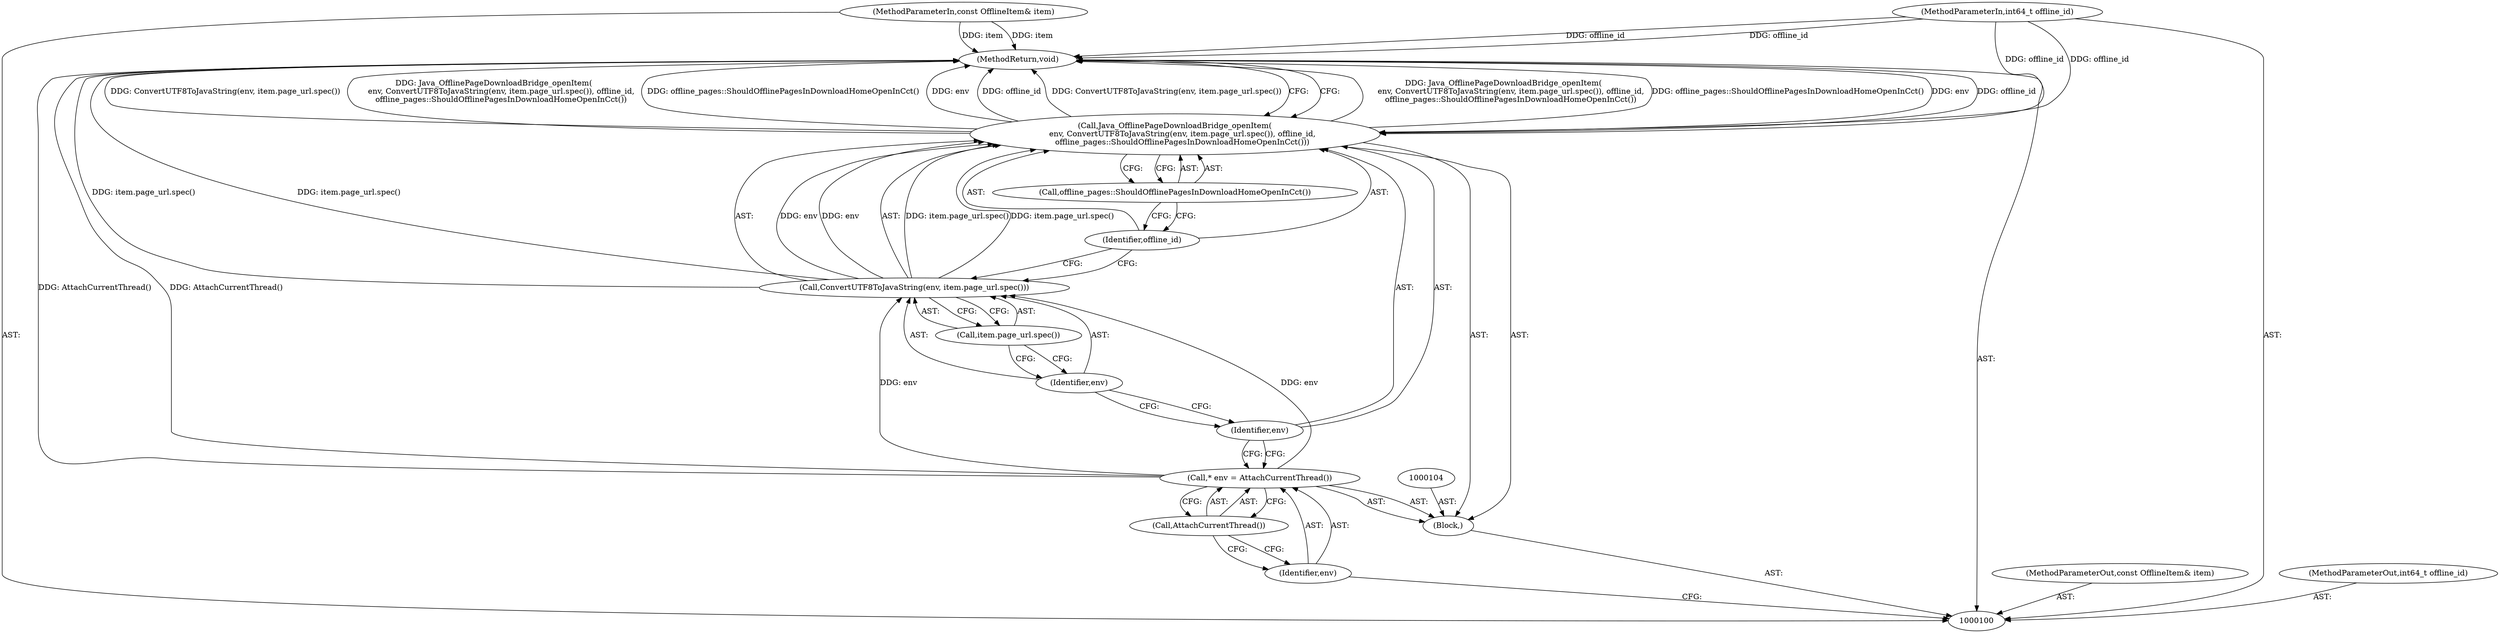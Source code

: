 digraph "0_Chrome_0b1b7baa4695c945a1b0bea1f0636f1219139e8e" {
"1000115" [label="(MethodReturn,void)"];
"1000101" [label="(MethodParameterIn,const OfflineItem& item)"];
"1000147" [label="(MethodParameterOut,const OfflineItem& item)"];
"1000102" [label="(MethodParameterIn,int64_t offline_id)"];
"1000148" [label="(MethodParameterOut,int64_t offline_id)"];
"1000103" [label="(Block,)"];
"1000106" [label="(Identifier,env)"];
"1000107" [label="(Call,AttachCurrentThread())"];
"1000105" [label="(Call,* env = AttachCurrentThread())"];
"1000108" [label="(Call,Java_OfflinePageDownloadBridge_openItem(\n      env, ConvertUTF8ToJavaString(env, item.page_url.spec()), offline_id,\n      offline_pages::ShouldOfflinePagesInDownloadHomeOpenInCct()))"];
"1000110" [label="(Call,ConvertUTF8ToJavaString(env, item.page_url.spec()))"];
"1000111" [label="(Identifier,env)"];
"1000112" [label="(Call,item.page_url.spec())"];
"1000109" [label="(Identifier,env)"];
"1000113" [label="(Identifier,offline_id)"];
"1000114" [label="(Call,offline_pages::ShouldOfflinePagesInDownloadHomeOpenInCct())"];
"1000115" -> "1000100"  [label="AST: "];
"1000115" -> "1000108"  [label="CFG: "];
"1000108" -> "1000115"  [label="DDG: Java_OfflinePageDownloadBridge_openItem(\n      env, ConvertUTF8ToJavaString(env, item.page_url.spec()), offline_id,\n      offline_pages::ShouldOfflinePagesInDownloadHomeOpenInCct())"];
"1000108" -> "1000115"  [label="DDG: offline_pages::ShouldOfflinePagesInDownloadHomeOpenInCct()"];
"1000108" -> "1000115"  [label="DDG: env"];
"1000108" -> "1000115"  [label="DDG: offline_id"];
"1000108" -> "1000115"  [label="DDG: ConvertUTF8ToJavaString(env, item.page_url.spec())"];
"1000105" -> "1000115"  [label="DDG: AttachCurrentThread()"];
"1000102" -> "1000115"  [label="DDG: offline_id"];
"1000110" -> "1000115"  [label="DDG: item.page_url.spec()"];
"1000101" -> "1000115"  [label="DDG: item"];
"1000101" -> "1000100"  [label="AST: "];
"1000101" -> "1000115"  [label="DDG: item"];
"1000147" -> "1000100"  [label="AST: "];
"1000102" -> "1000100"  [label="AST: "];
"1000102" -> "1000115"  [label="DDG: offline_id"];
"1000102" -> "1000108"  [label="DDG: offline_id"];
"1000148" -> "1000100"  [label="AST: "];
"1000103" -> "1000100"  [label="AST: "];
"1000104" -> "1000103"  [label="AST: "];
"1000105" -> "1000103"  [label="AST: "];
"1000108" -> "1000103"  [label="AST: "];
"1000106" -> "1000105"  [label="AST: "];
"1000106" -> "1000100"  [label="CFG: "];
"1000107" -> "1000106"  [label="CFG: "];
"1000107" -> "1000105"  [label="AST: "];
"1000107" -> "1000106"  [label="CFG: "];
"1000105" -> "1000107"  [label="CFG: "];
"1000105" -> "1000103"  [label="AST: "];
"1000105" -> "1000107"  [label="CFG: "];
"1000106" -> "1000105"  [label="AST: "];
"1000107" -> "1000105"  [label="AST: "];
"1000109" -> "1000105"  [label="CFG: "];
"1000105" -> "1000115"  [label="DDG: AttachCurrentThread()"];
"1000105" -> "1000110"  [label="DDG: env"];
"1000108" -> "1000103"  [label="AST: "];
"1000108" -> "1000114"  [label="CFG: "];
"1000109" -> "1000108"  [label="AST: "];
"1000110" -> "1000108"  [label="AST: "];
"1000113" -> "1000108"  [label="AST: "];
"1000114" -> "1000108"  [label="AST: "];
"1000115" -> "1000108"  [label="CFG: "];
"1000108" -> "1000115"  [label="DDG: Java_OfflinePageDownloadBridge_openItem(\n      env, ConvertUTF8ToJavaString(env, item.page_url.spec()), offline_id,\n      offline_pages::ShouldOfflinePagesInDownloadHomeOpenInCct())"];
"1000108" -> "1000115"  [label="DDG: offline_pages::ShouldOfflinePagesInDownloadHomeOpenInCct()"];
"1000108" -> "1000115"  [label="DDG: env"];
"1000108" -> "1000115"  [label="DDG: offline_id"];
"1000108" -> "1000115"  [label="DDG: ConvertUTF8ToJavaString(env, item.page_url.spec())"];
"1000110" -> "1000108"  [label="DDG: env"];
"1000110" -> "1000108"  [label="DDG: item.page_url.spec()"];
"1000102" -> "1000108"  [label="DDG: offline_id"];
"1000110" -> "1000108"  [label="AST: "];
"1000110" -> "1000112"  [label="CFG: "];
"1000111" -> "1000110"  [label="AST: "];
"1000112" -> "1000110"  [label="AST: "];
"1000113" -> "1000110"  [label="CFG: "];
"1000110" -> "1000115"  [label="DDG: item.page_url.spec()"];
"1000110" -> "1000108"  [label="DDG: env"];
"1000110" -> "1000108"  [label="DDG: item.page_url.spec()"];
"1000105" -> "1000110"  [label="DDG: env"];
"1000111" -> "1000110"  [label="AST: "];
"1000111" -> "1000109"  [label="CFG: "];
"1000112" -> "1000111"  [label="CFG: "];
"1000112" -> "1000110"  [label="AST: "];
"1000112" -> "1000111"  [label="CFG: "];
"1000110" -> "1000112"  [label="CFG: "];
"1000109" -> "1000108"  [label="AST: "];
"1000109" -> "1000105"  [label="CFG: "];
"1000111" -> "1000109"  [label="CFG: "];
"1000113" -> "1000108"  [label="AST: "];
"1000113" -> "1000110"  [label="CFG: "];
"1000114" -> "1000113"  [label="CFG: "];
"1000114" -> "1000108"  [label="AST: "];
"1000114" -> "1000113"  [label="CFG: "];
"1000108" -> "1000114"  [label="CFG: "];
}
